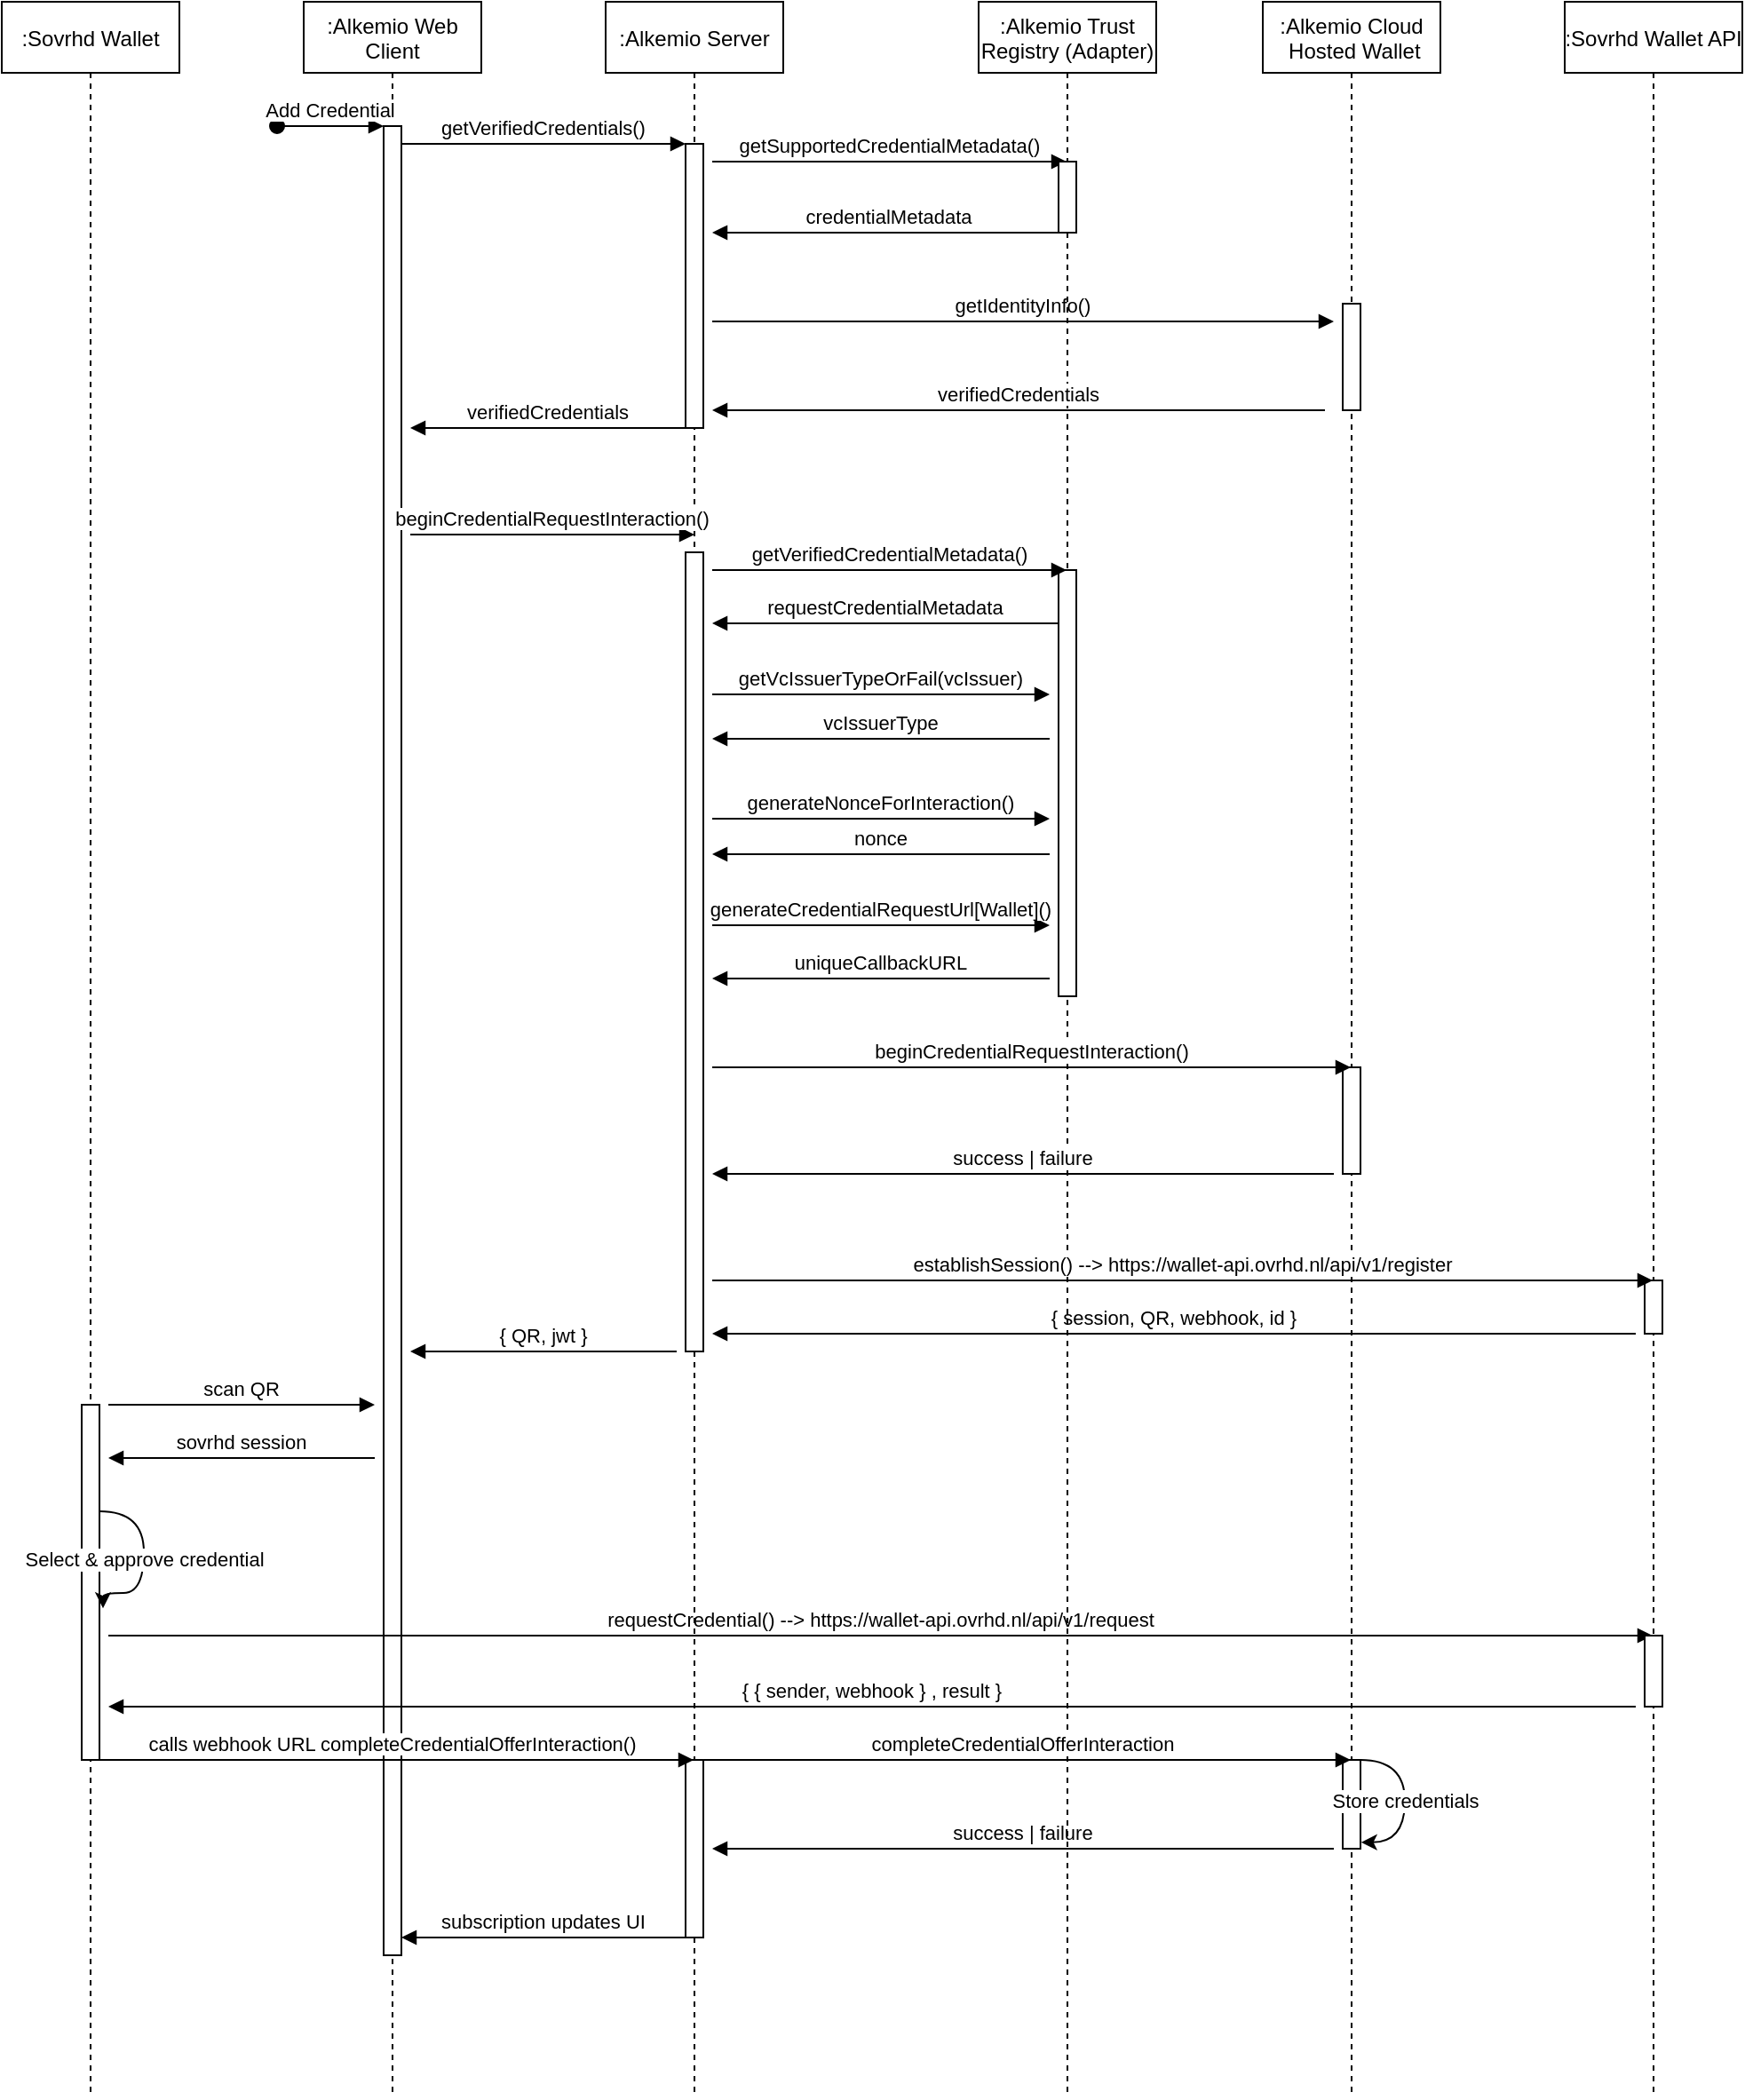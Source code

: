 <mxfile version="17.2.4" type="device"><diagram id="kgpKYQtTHZ0yAKxKKP6v" name="Page-1"><mxGraphModel dx="1658" dy="1032" grid="1" gridSize="10" guides="1" tooltips="1" connect="1" arrows="1" fold="1" page="1" pageScale="1" pageWidth="850" pageHeight="1100" math="0" shadow="0"><root><mxCell id="0"/><mxCell id="1" parent="0"/><mxCell id="3nuBFxr9cyL0pnOWT2aG-1" value=":Alkemio Web&#10;Client" style="shape=umlLifeline;perimeter=lifelinePerimeter;container=1;collapsible=0;recursiveResize=0;rounded=0;shadow=0;strokeWidth=1;" parent="1" vertex="1"><mxGeometry x="290" y="80" width="100" height="1180" as="geometry"/></mxCell><mxCell id="3nuBFxr9cyL0pnOWT2aG-2" value="" style="points=[];perimeter=orthogonalPerimeter;rounded=0;shadow=0;strokeWidth=1;" parent="3nuBFxr9cyL0pnOWT2aG-1" vertex="1"><mxGeometry x="45" y="70" width="10" height="1030" as="geometry"/></mxCell><mxCell id="3nuBFxr9cyL0pnOWT2aG-3" value="Add Credential" style="verticalAlign=bottom;startArrow=oval;endArrow=block;startSize=8;shadow=0;strokeWidth=1;" parent="3nuBFxr9cyL0pnOWT2aG-1" target="3nuBFxr9cyL0pnOWT2aG-2" edge="1"><mxGeometry relative="1" as="geometry"><mxPoint x="-15" y="70" as="sourcePoint"/></mxGeometry></mxCell><mxCell id="YusPWq4q3dIyCZ1S82EC-13" value="sovrhd session" style="verticalAlign=bottom;endArrow=block;shadow=0;strokeWidth=1;" edge="1" parent="3nuBFxr9cyL0pnOWT2aG-1"><mxGeometry relative="1" as="geometry"><mxPoint x="40" y="820.0" as="sourcePoint"/><mxPoint x="-110" y="820.0" as="targetPoint"/></mxGeometry></mxCell><mxCell id="YusPWq4q3dIyCZ1S82EC-25" value="requestCredential() --&gt; https://wallet-api.ovrhd.nl/api/v1/request" style="verticalAlign=bottom;endArrow=block;shadow=0;strokeWidth=1;" edge="1" parent="3nuBFxr9cyL0pnOWT2aG-1" target="hM4AaCBgnM4MTZYvAnnA-1"><mxGeometry relative="1" as="geometry"><mxPoint x="-110" y="920.0" as="sourcePoint"/><mxPoint x="419.5" y="920.0" as="targetPoint"/><Array as="points"><mxPoint x="30" y="920"/></Array></mxGeometry></mxCell><mxCell id="3nuBFxr9cyL0pnOWT2aG-5" value=":Alkemio Server" style="shape=umlLifeline;perimeter=lifelinePerimeter;container=1;collapsible=0;recursiveResize=0;rounded=0;shadow=0;strokeWidth=1;" parent="1" vertex="1"><mxGeometry x="460" y="80" width="100" height="1180" as="geometry"/></mxCell><mxCell id="3nuBFxr9cyL0pnOWT2aG-6" value="" style="points=[];perimeter=orthogonalPerimeter;rounded=0;shadow=0;strokeWidth=1;" parent="3nuBFxr9cyL0pnOWT2aG-5" vertex="1"><mxGeometry x="45" y="80" width="10" height="160" as="geometry"/></mxCell><mxCell id="hM4AaCBgnM4MTZYvAnnA-12" value="getSupportedCredentialMetadata()" style="verticalAlign=bottom;endArrow=block;shadow=0;strokeWidth=1;" parent="3nuBFxr9cyL0pnOWT2aG-5" target="hM4AaCBgnM4MTZYvAnnA-10" edge="1"><mxGeometry relative="1" as="geometry"><mxPoint x="60" y="90.0" as="sourcePoint"/><mxPoint x="230" y="90.0" as="targetPoint"/><Array as="points"><mxPoint x="180" y="90"/></Array></mxGeometry></mxCell><mxCell id="hM4AaCBgnM4MTZYvAnnA-5" value="getIdentityInfo()" style="verticalAlign=bottom;endArrow=block;shadow=0;strokeWidth=1;" parent="3nuBFxr9cyL0pnOWT2aG-5" edge="1"><mxGeometry relative="1" as="geometry"><mxPoint x="60" y="180.0" as="sourcePoint"/><mxPoint x="410" y="180" as="targetPoint"/></mxGeometry></mxCell><mxCell id="hM4AaCBgnM4MTZYvAnnA-27" value="generateCredentialRequestUrl[Wallet]()" style="verticalAlign=bottom;endArrow=block;shadow=0;strokeWidth=1;" parent="3nuBFxr9cyL0pnOWT2aG-5" edge="1"><mxGeometry relative="1" as="geometry"><mxPoint x="60" y="520" as="sourcePoint"/><mxPoint x="250" y="520" as="targetPoint"/><Array as="points"><mxPoint x="190" y="520"/></Array></mxGeometry></mxCell><mxCell id="hM4AaCBgnM4MTZYvAnnA-18" value="" style="points=[];perimeter=orthogonalPerimeter;rounded=0;shadow=0;strokeWidth=1;" parent="3nuBFxr9cyL0pnOWT2aG-5" vertex="1"><mxGeometry x="45" y="310" width="10" height="450" as="geometry"/></mxCell><mxCell id="YusPWq4q3dIyCZ1S82EC-14" value="" style="points=[];perimeter=orthogonalPerimeter;rounded=0;shadow=0;strokeWidth=1;" vertex="1" parent="3nuBFxr9cyL0pnOWT2aG-5"><mxGeometry x="45" y="990" width="10" height="100" as="geometry"/></mxCell><mxCell id="YusPWq4q3dIyCZ1S82EC-23" value="subscription updates UI" style="verticalAlign=bottom;endArrow=block;shadow=0;strokeWidth=1;" edge="1" parent="3nuBFxr9cyL0pnOWT2aG-5"><mxGeometry relative="1" as="geometry"><mxPoint x="45" y="1090" as="sourcePoint"/><mxPoint x="-115" y="1090" as="targetPoint"/></mxGeometry></mxCell><mxCell id="3nuBFxr9cyL0pnOWT2aG-8" value="getVerifiedCredentials()" style="verticalAlign=bottom;endArrow=block;entryX=0;entryY=0;shadow=0;strokeWidth=1;" parent="1" source="3nuBFxr9cyL0pnOWT2aG-2" target="3nuBFxr9cyL0pnOWT2aG-6" edge="1"><mxGeometry relative="1" as="geometry"><mxPoint x="445" y="160" as="sourcePoint"/><mxPoint as="offset"/></mxGeometry></mxCell><mxCell id="hM4AaCBgnM4MTZYvAnnA-1" value=":Sovrhd Wallet API" style="shape=umlLifeline;perimeter=lifelinePerimeter;container=1;collapsible=0;recursiveResize=0;rounded=0;shadow=0;strokeWidth=1;" parent="1" vertex="1"><mxGeometry x="1000" y="80" width="100" height="1180" as="geometry"/></mxCell><mxCell id="YusPWq4q3dIyCZ1S82EC-5" value="" style="points=[];perimeter=orthogonalPerimeter;rounded=0;shadow=0;strokeWidth=1;" vertex="1" parent="hM4AaCBgnM4MTZYvAnnA-1"><mxGeometry x="45" y="720" width="10" height="30" as="geometry"/></mxCell><mxCell id="YusPWq4q3dIyCZ1S82EC-24" value="" style="points=[];perimeter=orthogonalPerimeter;rounded=0;shadow=0;strokeWidth=1;" vertex="1" parent="hM4AaCBgnM4MTZYvAnnA-1"><mxGeometry x="45" y="920" width="10" height="40" as="geometry"/></mxCell><mxCell id="hM4AaCBgnM4MTZYvAnnA-6" value=":Alkemio Cloud&#10; Hosted Wallet" style="shape=umlLifeline;perimeter=lifelinePerimeter;container=1;collapsible=0;recursiveResize=0;rounded=0;shadow=0;strokeWidth=1;" parent="1" vertex="1"><mxGeometry x="830" y="80" width="100" height="1180" as="geometry"/></mxCell><mxCell id="hM4AaCBgnM4MTZYvAnnA-7" value="" style="points=[];perimeter=orthogonalPerimeter;rounded=0;shadow=0;strokeWidth=1;" parent="hM4AaCBgnM4MTZYvAnnA-6" vertex="1"><mxGeometry x="45" y="170" width="10" height="60" as="geometry"/></mxCell><mxCell id="hM4AaCBgnM4MTZYvAnnA-31" value="" style="points=[];perimeter=orthogonalPerimeter;rounded=0;shadow=0;strokeWidth=1;" parent="hM4AaCBgnM4MTZYvAnnA-6" vertex="1"><mxGeometry x="45" y="600" width="10" height="60" as="geometry"/></mxCell><mxCell id="YusPWq4q3dIyCZ1S82EC-4" value="{ session, QR, webhook, id }" style="verticalAlign=bottom;endArrow=block;shadow=0;strokeWidth=1;" edge="1" parent="hM4AaCBgnM4MTZYvAnnA-6"><mxGeometry relative="1" as="geometry"><mxPoint x="210" y="750" as="sourcePoint"/><mxPoint x="-310" y="750" as="targetPoint"/></mxGeometry></mxCell><mxCell id="YusPWq4q3dIyCZ1S82EC-19" value="" style="points=[];perimeter=orthogonalPerimeter;rounded=0;shadow=0;strokeWidth=1;" vertex="1" parent="hM4AaCBgnM4MTZYvAnnA-6"><mxGeometry x="45" y="990" width="10" height="50" as="geometry"/></mxCell><mxCell id="YusPWq4q3dIyCZ1S82EC-21" value="Store credentials" style="endArrow=classic;html=1;rounded=0;edgeStyle=orthogonalEdgeStyle;curved=1;entryX=1.033;entryY=0.665;entryDx=0;entryDy=0;entryPerimeter=0;" edge="1" parent="hM4AaCBgnM4MTZYvAnnA-6"><mxGeometry width="50" height="50" relative="1" as="geometry"><mxPoint x="55" y="990.0" as="sourcePoint"/><mxPoint x="55.33" y="1036.4" as="targetPoint"/><Array as="points"><mxPoint x="80" y="990"/><mxPoint x="80" y="1036"/></Array></mxGeometry></mxCell><mxCell id="YusPWq4q3dIyCZ1S82EC-22" value="success | failure" style="verticalAlign=bottom;endArrow=block;shadow=0;strokeWidth=1;" edge="1" parent="hM4AaCBgnM4MTZYvAnnA-6"><mxGeometry relative="1" as="geometry"><mxPoint x="40" y="1040.0" as="sourcePoint"/><mxPoint x="-310" y="1040" as="targetPoint"/></mxGeometry></mxCell><mxCell id="hM4AaCBgnM4MTZYvAnnA-9" value="credentialMetadata" style="verticalAlign=bottom;endArrow=block;entryX=1;entryY=0;shadow=0;strokeWidth=1;" parent="1" source="hM4AaCBgnM4MTZYvAnnA-10" edge="1"><mxGeometry relative="1" as="geometry"><mxPoint x="685" y="210" as="sourcePoint"/><mxPoint x="520" y="210" as="targetPoint"/></mxGeometry></mxCell><mxCell id="hM4AaCBgnM4MTZYvAnnA-10" value=":Alkemio Trust &#10;Registry (Adapter)" style="shape=umlLifeline;perimeter=lifelinePerimeter;container=1;collapsible=0;recursiveResize=0;rounded=0;shadow=0;strokeWidth=1;" parent="1" vertex="1"><mxGeometry x="670" y="80" width="100" height="1180" as="geometry"/></mxCell><mxCell id="hM4AaCBgnM4MTZYvAnnA-11" value="" style="points=[];perimeter=orthogonalPerimeter;rounded=0;shadow=0;strokeWidth=1;" parent="hM4AaCBgnM4MTZYvAnnA-10" vertex="1"><mxGeometry x="45" y="90" width="10" height="40" as="geometry"/></mxCell><mxCell id="hM4AaCBgnM4MTZYvAnnA-16" value="" style="points=[];perimeter=orthogonalPerimeter;rounded=0;shadow=0;strokeWidth=1;" parent="hM4AaCBgnM4MTZYvAnnA-10" vertex="1"><mxGeometry x="45" y="320" width="10" height="240" as="geometry"/></mxCell><mxCell id="hM4AaCBgnM4MTZYvAnnA-13" value="requestCredentialMetadata" style="verticalAlign=bottom;endArrow=block;shadow=0;strokeWidth=1;" parent="hM4AaCBgnM4MTZYvAnnA-10" edge="1"><mxGeometry relative="1" as="geometry"><mxPoint x="45" y="350" as="sourcePoint"/><mxPoint x="-150" y="350" as="targetPoint"/></mxGeometry></mxCell><mxCell id="hM4AaCBgnM4MTZYvAnnA-14" value="verifiedCredentials" style="verticalAlign=bottom;endArrow=block;shadow=0;strokeWidth=1;" parent="1" edge="1"><mxGeometry relative="1" as="geometry"><mxPoint x="505" y="320" as="sourcePoint"/><mxPoint x="350" y="320" as="targetPoint"/></mxGeometry></mxCell><mxCell id="hM4AaCBgnM4MTZYvAnnA-15" value="beginCredentialRequestInteraction()" style="verticalAlign=bottom;endArrow=block;shadow=0;strokeWidth=1;" parent="1" edge="1"><mxGeometry relative="1" as="geometry"><mxPoint x="350" y="380.0" as="sourcePoint"/><mxPoint x="510" y="380" as="targetPoint"/><Array as="points"><mxPoint x="470" y="380"/></Array></mxGeometry></mxCell><mxCell id="hM4AaCBgnM4MTZYvAnnA-17" value="getVerifiedCredentialMetadata()" style="verticalAlign=bottom;endArrow=block;shadow=0;strokeWidth=1;" parent="1" target="hM4AaCBgnM4MTZYvAnnA-10" edge="1"><mxGeometry relative="1" as="geometry"><mxPoint x="520" y="400.0" as="sourcePoint"/><mxPoint x="690" y="400.0" as="targetPoint"/><Array as="points"><mxPoint x="640" y="400"/></Array></mxGeometry></mxCell><mxCell id="hM4AaCBgnM4MTZYvAnnA-19" value="verifiedCredentials" style="verticalAlign=bottom;endArrow=block;shadow=0;strokeWidth=1;" parent="1" edge="1"><mxGeometry relative="1" as="geometry"><mxPoint x="865" y="310" as="sourcePoint"/><mxPoint x="520" y="310" as="targetPoint"/></mxGeometry></mxCell><mxCell id="hM4AaCBgnM4MTZYvAnnA-20" value="getVcIssuerTypeOrFail(vcIssuer)" style="verticalAlign=bottom;endArrow=block;shadow=0;strokeWidth=1;" parent="1" edge="1"><mxGeometry relative="1" as="geometry"><mxPoint x="520" y="470" as="sourcePoint"/><mxPoint x="710" y="470" as="targetPoint"/><Array as="points"><mxPoint x="645" y="470"/></Array></mxGeometry></mxCell><mxCell id="hM4AaCBgnM4MTZYvAnnA-21" value="vcIssuerType" style="verticalAlign=bottom;endArrow=block;shadow=0;strokeWidth=1;" parent="1" edge="1"><mxGeometry relative="1" as="geometry"><mxPoint x="710" y="495" as="sourcePoint"/><mxPoint x="520" y="495" as="targetPoint"/></mxGeometry></mxCell><mxCell id="hM4AaCBgnM4MTZYvAnnA-22" value="generateNonceForInteraction()" style="verticalAlign=bottom;endArrow=block;shadow=0;strokeWidth=1;" parent="1" edge="1"><mxGeometry relative="1" as="geometry"><mxPoint x="520" y="540" as="sourcePoint"/><mxPoint x="710" y="540" as="targetPoint"/><Array as="points"><mxPoint x="645" y="540"/></Array></mxGeometry></mxCell><mxCell id="hM4AaCBgnM4MTZYvAnnA-23" value="nonce" style="verticalAlign=bottom;endArrow=block;shadow=0;strokeWidth=1;" parent="1" edge="1"><mxGeometry relative="1" as="geometry"><mxPoint x="710" y="560" as="sourcePoint"/><mxPoint x="520" y="560" as="targetPoint"/></mxGeometry></mxCell><mxCell id="hM4AaCBgnM4MTZYvAnnA-28" value="uniqueCallbackURL" style="verticalAlign=bottom;endArrow=block;shadow=0;strokeWidth=1;" parent="1" edge="1"><mxGeometry relative="1" as="geometry"><mxPoint x="710" y="630" as="sourcePoint"/><mxPoint x="520" y="630" as="targetPoint"/></mxGeometry></mxCell><mxCell id="hM4AaCBgnM4MTZYvAnnA-30" value="beginCredentialRequestInteraction()" style="verticalAlign=bottom;endArrow=block;shadow=0;strokeWidth=1;" parent="1" target="hM4AaCBgnM4MTZYvAnnA-6" edge="1"><mxGeometry relative="1" as="geometry"><mxPoint x="520" y="680" as="sourcePoint"/><mxPoint x="720" y="680" as="targetPoint"/><Array as="points"><mxPoint x="660" y="680"/></Array></mxGeometry></mxCell><mxCell id="YusPWq4q3dIyCZ1S82EC-1" value="success | failure" style="verticalAlign=bottom;endArrow=block;shadow=0;strokeWidth=1;" edge="1" parent="1"><mxGeometry relative="1" as="geometry"><mxPoint x="870" y="740" as="sourcePoint"/><mxPoint x="520" y="740" as="targetPoint"/></mxGeometry></mxCell><mxCell id="YusPWq4q3dIyCZ1S82EC-3" value="establishSession() --&gt; https://wallet-api.ovrhd.nl/api/v1/register" style="verticalAlign=bottom;endArrow=block;shadow=0;strokeWidth=1;" edge="1" parent="1" target="hM4AaCBgnM4MTZYvAnnA-1"><mxGeometry relative="1" as="geometry"><mxPoint x="520" y="800.0" as="sourcePoint"/><mxPoint x="859.5" y="800.0" as="targetPoint"/><Array as="points"><mxPoint x="660" y="800"/></Array></mxGeometry></mxCell><mxCell id="YusPWq4q3dIyCZ1S82EC-6" value="{ QR, jwt }" style="verticalAlign=bottom;endArrow=block;shadow=0;strokeWidth=1;" edge="1" parent="1"><mxGeometry relative="1" as="geometry"><mxPoint x="500" y="840" as="sourcePoint"/><mxPoint x="350" y="840" as="targetPoint"/></mxGeometry></mxCell><mxCell id="YusPWq4q3dIyCZ1S82EC-8" value=":Sovrhd Wallet" style="shape=umlLifeline;perimeter=lifelinePerimeter;container=1;collapsible=0;recursiveResize=0;rounded=0;shadow=0;strokeWidth=1;" vertex="1" parent="1"><mxGeometry x="120" y="80" width="100" height="1180" as="geometry"/></mxCell><mxCell id="YusPWq4q3dIyCZ1S82EC-7" value="" style="points=[];perimeter=orthogonalPerimeter;rounded=0;shadow=0;strokeWidth=1;" vertex="1" parent="YusPWq4q3dIyCZ1S82EC-8"><mxGeometry x="45" y="790" width="10" height="200" as="geometry"/></mxCell><mxCell id="YusPWq4q3dIyCZ1S82EC-17" value="Select &amp;amp; approve credential" style="endArrow=classic;html=1;rounded=0;edgeStyle=orthogonalEdgeStyle;curved=1;entryX=1.2;entryY=0.573;entryDx=0;entryDy=0;entryPerimeter=0;" edge="1" parent="YusPWq4q3dIyCZ1S82EC-8" target="YusPWq4q3dIyCZ1S82EC-7"><mxGeometry width="50" height="50" relative="1" as="geometry"><mxPoint x="55" y="850" as="sourcePoint"/><mxPoint x="60" y="910" as="targetPoint"/><Array as="points"><mxPoint x="80" y="850"/><mxPoint x="80" y="896"/><mxPoint x="57" y="896"/></Array></mxGeometry></mxCell><mxCell id="YusPWq4q3dIyCZ1S82EC-12" value="scan QR" style="verticalAlign=bottom;endArrow=block;shadow=0;strokeWidth=1;" edge="1" parent="1"><mxGeometry relative="1" as="geometry"><mxPoint x="180" y="870.0" as="sourcePoint"/><mxPoint as="offset"/><mxPoint x="330" y="870" as="targetPoint"/></mxGeometry></mxCell><mxCell id="YusPWq4q3dIyCZ1S82EC-18" value="calls webhook URL completeCredentialOfferInteraction()" style="verticalAlign=bottom;endArrow=block;shadow=0;strokeWidth=1;" edge="1" parent="1" source="YusPWq4q3dIyCZ1S82EC-8" target="3nuBFxr9cyL0pnOWT2aG-5"><mxGeometry relative="1" as="geometry"><mxPoint x="180" y="1030.0" as="sourcePoint"/><mxPoint as="offset"/><mxPoint x="330" y="1030.0" as="targetPoint"/><Array as="points"><mxPoint x="220" y="1070"/></Array></mxGeometry></mxCell><mxCell id="YusPWq4q3dIyCZ1S82EC-20" value="completeCredentialOfferInteraction" style="verticalAlign=bottom;endArrow=block;shadow=0;strokeWidth=1;" edge="1" parent="1" source="3nuBFxr9cyL0pnOWT2aG-5" target="hM4AaCBgnM4MTZYvAnnA-6"><mxGeometry relative="1" as="geometry"><mxPoint x="520" y="1040" as="sourcePoint"/><mxPoint as="offset"/><mxPoint x="670" y="1040.0" as="targetPoint"/><Array as="points"><mxPoint x="560" y="1070"/></Array></mxGeometry></mxCell><mxCell id="YusPWq4q3dIyCZ1S82EC-26" value="{ { sender, webhook } , result }" style="verticalAlign=bottom;endArrow=block;shadow=0;strokeWidth=1;" edge="1" parent="1"><mxGeometry relative="1" as="geometry"><mxPoint x="1040" y="1040.0" as="sourcePoint"/><mxPoint x="180" y="1040" as="targetPoint"/></mxGeometry></mxCell></root></mxGraphModel></diagram></mxfile>